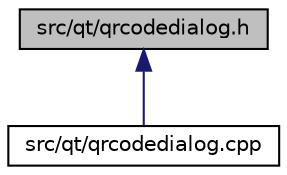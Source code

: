 digraph "src/qt/qrcodedialog.h"
{
  edge [fontname="Helvetica",fontsize="10",labelfontname="Helvetica",labelfontsize="10"];
  node [fontname="Helvetica",fontsize="10",shape=record];
  Node3 [label="src/qt/qrcodedialog.h",height=0.2,width=0.4,color="black", fillcolor="grey75", style="filled", fontcolor="black"];
  Node3 -> Node4 [dir="back",color="midnightblue",fontsize="10",style="solid",fontname="Helvetica"];
  Node4 [label="src/qt/qrcodedialog.cpp",height=0.2,width=0.4,color="black", fillcolor="white", style="filled",URL="$d7/d12/qrcodedialog_8cpp.html"];
}
